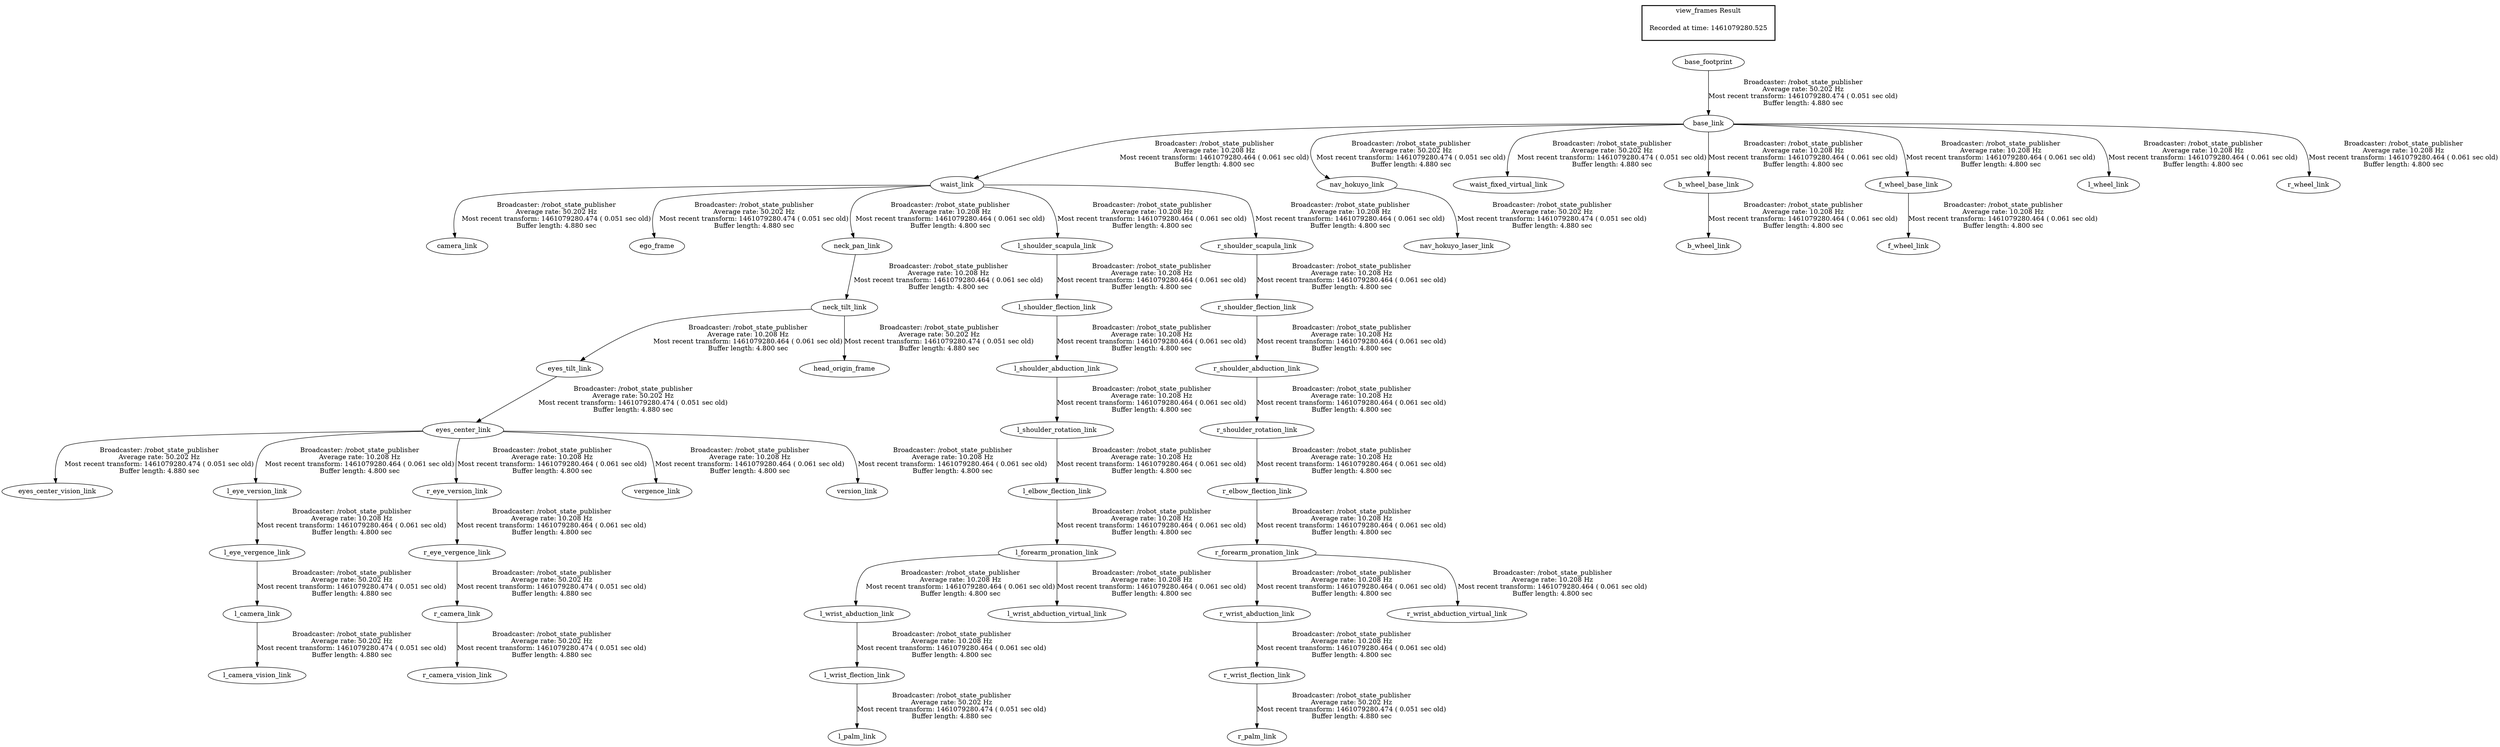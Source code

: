 digraph G {
"base_footprint" -> "base_link"[label="Broadcaster: /robot_state_publisher\nAverage rate: 50.202 Hz\nMost recent transform: 1461079280.474 ( 0.051 sec old)\nBuffer length: 4.880 sec\n"];
"waist_link" -> "camera_link"[label="Broadcaster: /robot_state_publisher\nAverage rate: 50.202 Hz\nMost recent transform: 1461079280.474 ( 0.051 sec old)\nBuffer length: 4.880 sec\n"];
"base_link" -> "waist_link"[label="Broadcaster: /robot_state_publisher\nAverage rate: 10.208 Hz\nMost recent transform: 1461079280.464 ( 0.061 sec old)\nBuffer length: 4.800 sec\n"];
"waist_link" -> "ego_frame"[label="Broadcaster: /robot_state_publisher\nAverage rate: 50.202 Hz\nMost recent transform: 1461079280.474 ( 0.051 sec old)\nBuffer length: 4.880 sec\n"];
"eyes_tilt_link" -> "eyes_center_link"[label="Broadcaster: /robot_state_publisher\nAverage rate: 50.202 Hz\nMost recent transform: 1461079280.474 ( 0.051 sec old)\nBuffer length: 4.880 sec\n"];
"neck_tilt_link" -> "eyes_tilt_link"[label="Broadcaster: /robot_state_publisher\nAverage rate: 10.208 Hz\nMost recent transform: 1461079280.464 ( 0.061 sec old)\nBuffer length: 4.800 sec\n"];
"eyes_center_link" -> "eyes_center_vision_link"[label="Broadcaster: /robot_state_publisher\nAverage rate: 50.202 Hz\nMost recent transform: 1461079280.474 ( 0.051 sec old)\nBuffer length: 4.880 sec\n"];
"neck_tilt_link" -> "head_origin_frame"[label="Broadcaster: /robot_state_publisher\nAverage rate: 50.202 Hz\nMost recent transform: 1461079280.474 ( 0.051 sec old)\nBuffer length: 4.880 sec\n"];
"neck_pan_link" -> "neck_tilt_link"[label="Broadcaster: /robot_state_publisher\nAverage rate: 10.208 Hz\nMost recent transform: 1461079280.464 ( 0.061 sec old)\nBuffer length: 4.800 sec\n"];
"l_eye_vergence_link" -> "l_camera_link"[label="Broadcaster: /robot_state_publisher\nAverage rate: 50.202 Hz\nMost recent transform: 1461079280.474 ( 0.051 sec old)\nBuffer length: 4.880 sec\n"];
"l_eye_version_link" -> "l_eye_vergence_link"[label="Broadcaster: /robot_state_publisher\nAverage rate: 10.208 Hz\nMost recent transform: 1461079280.464 ( 0.061 sec old)\nBuffer length: 4.800 sec\n"];
"l_camera_link" -> "l_camera_vision_link"[label="Broadcaster: /robot_state_publisher\nAverage rate: 50.202 Hz\nMost recent transform: 1461079280.474 ( 0.051 sec old)\nBuffer length: 4.880 sec\n"];
"l_wrist_flection_link" -> "l_palm_link"[label="Broadcaster: /robot_state_publisher\nAverage rate: 50.202 Hz\nMost recent transform: 1461079280.474 ( 0.051 sec old)\nBuffer length: 4.880 sec\n"];
"l_wrist_abduction_link" -> "l_wrist_flection_link"[label="Broadcaster: /robot_state_publisher\nAverage rate: 10.208 Hz\nMost recent transform: 1461079280.464 ( 0.061 sec old)\nBuffer length: 4.800 sec\n"];
"base_link" -> "nav_hokuyo_link"[label="Broadcaster: /robot_state_publisher\nAverage rate: 50.202 Hz\nMost recent transform: 1461079280.474 ( 0.051 sec old)\nBuffer length: 4.880 sec\n"];
"nav_hokuyo_link" -> "nav_hokuyo_laser_link"[label="Broadcaster: /robot_state_publisher\nAverage rate: 50.202 Hz\nMost recent transform: 1461079280.474 ( 0.051 sec old)\nBuffer length: 4.880 sec\n"];
"r_eye_vergence_link" -> "r_camera_link"[label="Broadcaster: /robot_state_publisher\nAverage rate: 50.202 Hz\nMost recent transform: 1461079280.474 ( 0.051 sec old)\nBuffer length: 4.880 sec\n"];
"r_eye_version_link" -> "r_eye_vergence_link"[label="Broadcaster: /robot_state_publisher\nAverage rate: 10.208 Hz\nMost recent transform: 1461079280.464 ( 0.061 sec old)\nBuffer length: 4.800 sec\n"];
"r_camera_link" -> "r_camera_vision_link"[label="Broadcaster: /robot_state_publisher\nAverage rate: 50.202 Hz\nMost recent transform: 1461079280.474 ( 0.051 sec old)\nBuffer length: 4.880 sec\n"];
"r_wrist_flection_link" -> "r_palm_link"[label="Broadcaster: /robot_state_publisher\nAverage rate: 50.202 Hz\nMost recent transform: 1461079280.474 ( 0.051 sec old)\nBuffer length: 4.880 sec\n"];
"r_wrist_abduction_link" -> "r_wrist_flection_link"[label="Broadcaster: /robot_state_publisher\nAverage rate: 10.208 Hz\nMost recent transform: 1461079280.464 ( 0.061 sec old)\nBuffer length: 4.800 sec\n"];
"base_link" -> "waist_fixed_virtual_link"[label="Broadcaster: /robot_state_publisher\nAverage rate: 50.202 Hz\nMost recent transform: 1461079280.474 ( 0.051 sec old)\nBuffer length: 4.880 sec\n"];
"base_link" -> "b_wheel_base_link"[label="Broadcaster: /robot_state_publisher\nAverage rate: 10.208 Hz\nMost recent transform: 1461079280.464 ( 0.061 sec old)\nBuffer length: 4.800 sec\n"];
"b_wheel_base_link" -> "b_wheel_link"[label="Broadcaster: /robot_state_publisher\nAverage rate: 10.208 Hz\nMost recent transform: 1461079280.464 ( 0.061 sec old)\nBuffer length: 4.800 sec\n"];
"base_link" -> "f_wheel_base_link"[label="Broadcaster: /robot_state_publisher\nAverage rate: 10.208 Hz\nMost recent transform: 1461079280.464 ( 0.061 sec old)\nBuffer length: 4.800 sec\n"];
"f_wheel_base_link" -> "f_wheel_link"[label="Broadcaster: /robot_state_publisher\nAverage rate: 10.208 Hz\nMost recent transform: 1461079280.464 ( 0.061 sec old)\nBuffer length: 4.800 sec\n"];
"l_shoulder_rotation_link" -> "l_elbow_flection_link"[label="Broadcaster: /robot_state_publisher\nAverage rate: 10.208 Hz\nMost recent transform: 1461079280.464 ( 0.061 sec old)\nBuffer length: 4.800 sec\n"];
"l_shoulder_abduction_link" -> "l_shoulder_rotation_link"[label="Broadcaster: /robot_state_publisher\nAverage rate: 10.208 Hz\nMost recent transform: 1461079280.464 ( 0.061 sec old)\nBuffer length: 4.800 sec\n"];
"eyes_center_link" -> "l_eye_version_link"[label="Broadcaster: /robot_state_publisher\nAverage rate: 10.208 Hz\nMost recent transform: 1461079280.464 ( 0.061 sec old)\nBuffer length: 4.800 sec\n"];
"l_elbow_flection_link" -> "l_forearm_pronation_link"[label="Broadcaster: /robot_state_publisher\nAverage rate: 10.208 Hz\nMost recent transform: 1461079280.464 ( 0.061 sec old)\nBuffer length: 4.800 sec\n"];
"l_shoulder_flection_link" -> "l_shoulder_abduction_link"[label="Broadcaster: /robot_state_publisher\nAverage rate: 10.208 Hz\nMost recent transform: 1461079280.464 ( 0.061 sec old)\nBuffer length: 4.800 sec\n"];
"l_shoulder_scapula_link" -> "l_shoulder_flection_link"[label="Broadcaster: /robot_state_publisher\nAverage rate: 10.208 Hz\nMost recent transform: 1461079280.464 ( 0.061 sec old)\nBuffer length: 4.800 sec\n"];
"waist_link" -> "l_shoulder_scapula_link"[label="Broadcaster: /robot_state_publisher\nAverage rate: 10.208 Hz\nMost recent transform: 1461079280.464 ( 0.061 sec old)\nBuffer length: 4.800 sec\n"];
"base_link" -> "l_wheel_link"[label="Broadcaster: /robot_state_publisher\nAverage rate: 10.208 Hz\nMost recent transform: 1461079280.464 ( 0.061 sec old)\nBuffer length: 4.800 sec\n"];
"l_forearm_pronation_link" -> "l_wrist_abduction_virtual_link"[label="Broadcaster: /robot_state_publisher\nAverage rate: 10.208 Hz\nMost recent transform: 1461079280.464 ( 0.061 sec old)\nBuffer length: 4.800 sec\n"];
"l_forearm_pronation_link" -> "l_wrist_abduction_link"[label="Broadcaster: /robot_state_publisher\nAverage rate: 10.208 Hz\nMost recent transform: 1461079280.464 ( 0.061 sec old)\nBuffer length: 4.800 sec\n"];
"waist_link" -> "neck_pan_link"[label="Broadcaster: /robot_state_publisher\nAverage rate: 10.208 Hz\nMost recent transform: 1461079280.464 ( 0.061 sec old)\nBuffer length: 4.800 sec\n"];
"r_shoulder_rotation_link" -> "r_elbow_flection_link"[label="Broadcaster: /robot_state_publisher\nAverage rate: 10.208 Hz\nMost recent transform: 1461079280.464 ( 0.061 sec old)\nBuffer length: 4.800 sec\n"];
"r_shoulder_abduction_link" -> "r_shoulder_rotation_link"[label="Broadcaster: /robot_state_publisher\nAverage rate: 10.208 Hz\nMost recent transform: 1461079280.464 ( 0.061 sec old)\nBuffer length: 4.800 sec\n"];
"eyes_center_link" -> "r_eye_version_link"[label="Broadcaster: /robot_state_publisher\nAverage rate: 10.208 Hz\nMost recent transform: 1461079280.464 ( 0.061 sec old)\nBuffer length: 4.800 sec\n"];
"r_elbow_flection_link" -> "r_forearm_pronation_link"[label="Broadcaster: /robot_state_publisher\nAverage rate: 10.208 Hz\nMost recent transform: 1461079280.464 ( 0.061 sec old)\nBuffer length: 4.800 sec\n"];
"r_shoulder_flection_link" -> "r_shoulder_abduction_link"[label="Broadcaster: /robot_state_publisher\nAverage rate: 10.208 Hz\nMost recent transform: 1461079280.464 ( 0.061 sec old)\nBuffer length: 4.800 sec\n"];
"r_shoulder_scapula_link" -> "r_shoulder_flection_link"[label="Broadcaster: /robot_state_publisher\nAverage rate: 10.208 Hz\nMost recent transform: 1461079280.464 ( 0.061 sec old)\nBuffer length: 4.800 sec\n"];
"waist_link" -> "r_shoulder_scapula_link"[label="Broadcaster: /robot_state_publisher\nAverage rate: 10.208 Hz\nMost recent transform: 1461079280.464 ( 0.061 sec old)\nBuffer length: 4.800 sec\n"];
"base_link" -> "r_wheel_link"[label="Broadcaster: /robot_state_publisher\nAverage rate: 10.208 Hz\nMost recent transform: 1461079280.464 ( 0.061 sec old)\nBuffer length: 4.800 sec\n"];
"r_forearm_pronation_link" -> "r_wrist_abduction_virtual_link"[label="Broadcaster: /robot_state_publisher\nAverage rate: 10.208 Hz\nMost recent transform: 1461079280.464 ( 0.061 sec old)\nBuffer length: 4.800 sec\n"];
"r_forearm_pronation_link" -> "r_wrist_abduction_link"[label="Broadcaster: /robot_state_publisher\nAverage rate: 10.208 Hz\nMost recent transform: 1461079280.464 ( 0.061 sec old)\nBuffer length: 4.800 sec\n"];
"eyes_center_link" -> "vergence_link"[label="Broadcaster: /robot_state_publisher\nAverage rate: 10.208 Hz\nMost recent transform: 1461079280.464 ( 0.061 sec old)\nBuffer length: 4.800 sec\n"];
"eyes_center_link" -> "version_link"[label="Broadcaster: /robot_state_publisher\nAverage rate: 10.208 Hz\nMost recent transform: 1461079280.464 ( 0.061 sec old)\nBuffer length: 4.800 sec\n"];
edge [style=invis];
 subgraph cluster_legend { style=bold; color=black; label ="view_frames Result";
"Recorded at time: 1461079280.525"[ shape=plaintext ] ;
 }->"base_footprint";
}